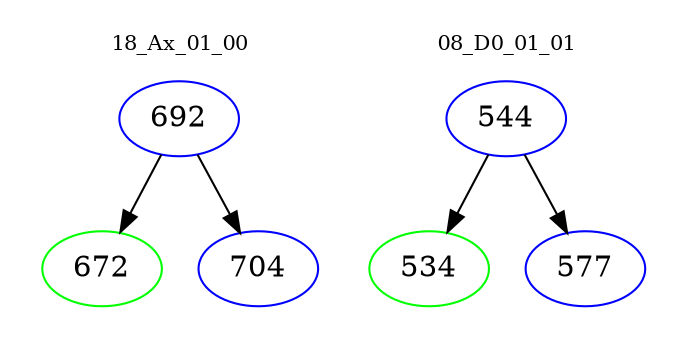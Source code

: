 digraph{
subgraph cluster_0 {
color = white
label = "18_Ax_01_00";
fontsize=10;
T0_692 [label="692", color="blue"]
T0_692 -> T0_672 [color="black"]
T0_672 [label="672", color="green"]
T0_692 -> T0_704 [color="black"]
T0_704 [label="704", color="blue"]
}
subgraph cluster_1 {
color = white
label = "08_D0_01_01";
fontsize=10;
T1_544 [label="544", color="blue"]
T1_544 -> T1_534 [color="black"]
T1_534 [label="534", color="green"]
T1_544 -> T1_577 [color="black"]
T1_577 [label="577", color="blue"]
}
}
